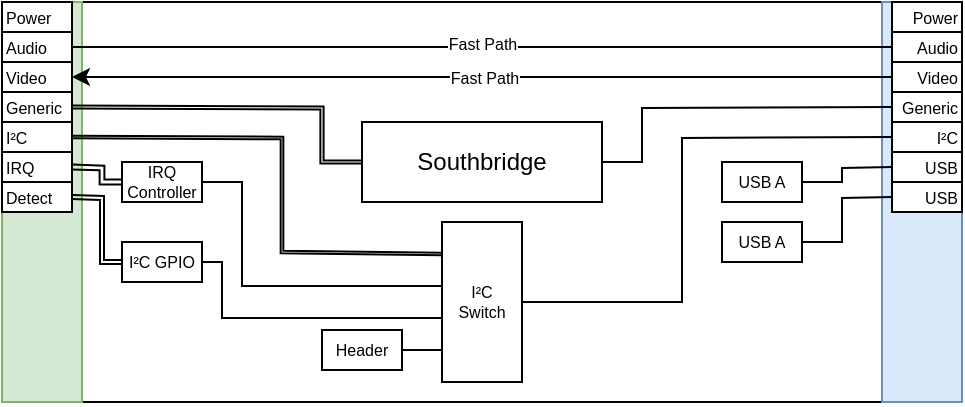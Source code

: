 <mxfile>
    <diagram id="GUkRdUyIuSBApQzKnwvI" name="Page-1">
        <mxGraphModel dx="793" dy="240" grid="1" gridSize="5" guides="1" tooltips="1" connect="1" arrows="1" fold="1" page="0" pageScale="1" pageWidth="1169" pageHeight="827" math="0" shadow="0">
            <root>
                <mxCell id="0"/>
                <mxCell id="1" parent="0"/>
                <mxCell id="59" style="edgeStyle=none;html=1;exitX=1;exitY=0;exitDx=0;exitDy=0;entryX=0;entryY=0;entryDx=0;entryDy=0;endArrow=none;endFill=0;" edge="1" parent="1" source="25" target="26">
                    <mxGeometry relative="1" as="geometry"/>
                </mxCell>
                <mxCell id="60" style="edgeStyle=none;html=1;exitX=1;exitY=1;exitDx=0;exitDy=0;entryX=0;entryY=1;entryDx=0;entryDy=0;endArrow=none;endFill=0;" edge="1" parent="1" source="25" target="26">
                    <mxGeometry relative="1" as="geometry"/>
                </mxCell>
                <mxCell id="25" value="" style="rounded=0;whiteSpace=wrap;html=1;fillColor=#d5e8d4;strokeColor=#82b366;" parent="1" vertex="1">
                    <mxGeometry x="220" y="220" width="40" height="200" as="geometry"/>
                </mxCell>
                <mxCell id="26" value="" style="rounded=0;whiteSpace=wrap;html=1;fillColor=#dae8fc;strokeColor=#6c8ebf;" parent="1" vertex="1">
                    <mxGeometry x="660" y="220" width="40" height="200" as="geometry"/>
                </mxCell>
                <mxCell id="27" value="Southbridge" style="rounded=0;whiteSpace=wrap;html=1;" parent="1" vertex="1">
                    <mxGeometry x="400" y="280" width="120" height="40" as="geometry"/>
                </mxCell>
                <mxCell id="28" value="Power" style="rounded=0;whiteSpace=wrap;html=1;fontSize=8;align=left;" parent="1" vertex="1">
                    <mxGeometry x="220" y="220" width="35" height="15" as="geometry"/>
                </mxCell>
                <mxCell id="29" value="Power" style="rounded=0;whiteSpace=wrap;html=1;fontSize=8;align=right;" parent="1" vertex="1">
                    <mxGeometry x="665" y="220" width="35" height="15" as="geometry"/>
                </mxCell>
                <mxCell id="35" style="edgeStyle=none;html=1;exitX=1;exitY=0.5;exitDx=0;exitDy=0;entryX=0;entryY=0.5;entryDx=0;entryDy=0;endArrow=none;endFill=0;rounded=0;" parent="1" source="31" target="33" edge="1">
                    <mxGeometry relative="1" as="geometry"/>
                </mxCell>
                <mxCell id="36" value="Fast Path" style="edgeLabel;html=1;align=center;verticalAlign=middle;resizable=0;points=[];fontSize=8;rounded=0;" parent="35" vertex="1" connectable="0">
                    <mxGeometry x="-0.04" y="-2" relative="1" as="geometry">
                        <mxPoint x="8" y="-4" as="offset"/>
                    </mxGeometry>
                </mxCell>
                <mxCell id="31" value="Audio" style="rounded=0;whiteSpace=wrap;html=1;fontSize=8;align=left;" parent="1" vertex="1">
                    <mxGeometry x="220" y="235" width="35" height="15" as="geometry"/>
                </mxCell>
                <mxCell id="37" style="edgeStyle=none;html=1;exitX=1;exitY=0.5;exitDx=0;exitDy=0;entryX=0;entryY=0.5;entryDx=0;entryDy=0;endArrow=none;endFill=0;rounded=0;startArrow=classic;startFill=1;" parent="1" source="32" target="34" edge="1">
                    <mxGeometry relative="1" as="geometry"/>
                </mxCell>
                <mxCell id="38" value="Fast Path" style="edgeLabel;html=1;align=center;verticalAlign=middle;resizable=0;points=[];fontSize=8;rounded=0;" parent="37" vertex="1" connectable="0">
                    <mxGeometry x="0.061" y="2" relative="1" as="geometry">
                        <mxPoint x="-12" y="2" as="offset"/>
                    </mxGeometry>
                </mxCell>
                <mxCell id="32" value="Video" style="rounded=0;whiteSpace=wrap;html=1;fontSize=8;align=left;" parent="1" vertex="1">
                    <mxGeometry x="220" y="250" width="35" height="15" as="geometry"/>
                </mxCell>
                <mxCell id="33" value="Audio" style="rounded=0;whiteSpace=wrap;html=1;fontSize=8;align=right;" parent="1" vertex="1">
                    <mxGeometry x="665" y="235" width="35" height="15" as="geometry"/>
                </mxCell>
                <mxCell id="34" value="Video" style="rounded=0;whiteSpace=wrap;html=1;fontSize=8;align=right;" parent="1" vertex="1">
                    <mxGeometry x="665" y="250" width="35" height="15" as="geometry"/>
                </mxCell>
                <mxCell id="42" style="edgeStyle=none;html=1;exitX=0;exitY=0.5;exitDx=0;exitDy=0;entryX=1;entryY=0.5;entryDx=0;entryDy=0;fontSize=8;endArrow=none;endFill=0;strokeColor=default;rounded=0;" parent="1" source="39" target="27" edge="1">
                    <mxGeometry relative="1" as="geometry">
                        <Array as="points">
                            <mxPoint x="540" y="273"/>
                            <mxPoint x="540" y="300"/>
                        </Array>
                    </mxGeometry>
                </mxCell>
                <mxCell id="39" value="Generic" style="rounded=0;whiteSpace=wrap;html=1;fontSize=8;align=right;" parent="1" vertex="1">
                    <mxGeometry x="665" y="265" width="35" height="15" as="geometry"/>
                </mxCell>
                <mxCell id="41" style="edgeStyle=none;html=1;exitX=1;exitY=0.5;exitDx=0;exitDy=0;entryX=0;entryY=0.5;entryDx=0;entryDy=0;fontSize=8;endArrow=none;endFill=0;rounded=0;shape=link;width=-1.6;" parent="1" source="40" target="27" edge="1">
                    <mxGeometry relative="1" as="geometry">
                        <Array as="points">
                            <mxPoint x="380" y="273"/>
                            <mxPoint x="380" y="300"/>
                        </Array>
                    </mxGeometry>
                </mxCell>
                <mxCell id="40" value="Generic" style="rounded=0;whiteSpace=wrap;html=1;fontSize=8;align=left;" parent="1" vertex="1">
                    <mxGeometry x="220" y="265" width="35" height="15" as="geometry"/>
                </mxCell>
                <mxCell id="47" style="edgeStyle=none;shape=link;rounded=0;html=1;exitX=1;exitY=0.5;exitDx=0;exitDy=0;strokeColor=default;fontSize=8;endArrow=none;endFill=0;width=-1.333;entryX=0;entryY=0.2;entryDx=0;entryDy=0;entryPerimeter=0;" parent="1" source="46" target="48" edge="1">
                    <mxGeometry relative="1" as="geometry">
                        <mxPoint x="360" y="287.6" as="targetPoint"/>
                        <Array as="points">
                            <mxPoint x="360" y="288"/>
                            <mxPoint x="360" y="345"/>
                        </Array>
                    </mxGeometry>
                </mxCell>
                <mxCell id="46" value="I²C" style="rounded=0;whiteSpace=wrap;html=1;fontSize=8;align=left;" parent="1" vertex="1">
                    <mxGeometry x="220" y="280" width="35" height="15" as="geometry"/>
                </mxCell>
                <mxCell id="68" style="edgeStyle=none;rounded=0;html=1;exitX=0;exitY=0.8;exitDx=0;exitDy=0;exitPerimeter=0;entryX=1;entryY=0.5;entryDx=0;entryDy=0;startArrow=none;startFill=0;endArrow=none;endFill=0;" edge="1" parent="1" source="48" target="67">
                    <mxGeometry relative="1" as="geometry"/>
                </mxCell>
                <mxCell id="48" value="I²C&lt;br&gt;Switch" style="rounded=0;whiteSpace=wrap;html=1;points=[[0,0,0,0,0],[0,0.2,0,0,0],[0,0.4,0,0,0],[0,0.6,0,0,0],[0,0.8,0,0,0],[0,1,0,0,0],[0.25,0,0,0,0],[0.25,1,0,0,0],[0.5,0,0,0,0],[0.5,1,0,0,0],[0.75,0,0,0,0],[0.75,1,0,0,0],[1,0,0,0,0],[1,0.25,0,0,0],[1,0.5,0,0,0],[1,0.75,0,0,0],[1,1,0,0,0]];fontSize=8;" parent="1" vertex="1">
                    <mxGeometry x="440" y="330" width="40" height="80" as="geometry"/>
                </mxCell>
                <mxCell id="50" style="edgeStyle=none;rounded=0;html=1;exitX=0;exitY=0.5;exitDx=0;exitDy=0;entryX=1;entryY=0.5;entryDx=0;entryDy=0;strokeColor=default;fontSize=8;endArrow=none;endFill=0;" parent="1" source="49" target="48" edge="1">
                    <mxGeometry relative="1" as="geometry">
                        <Array as="points">
                            <mxPoint x="560" y="288"/>
                            <mxPoint x="560" y="370"/>
                        </Array>
                    </mxGeometry>
                </mxCell>
                <mxCell id="49" value="I²C" style="rounded=0;whiteSpace=wrap;html=1;fontSize=8;align=right;" parent="1" vertex="1">
                    <mxGeometry x="665" y="280" width="35" height="15" as="geometry"/>
                </mxCell>
                <mxCell id="57" style="edgeStyle=none;rounded=0;html=1;exitX=1;exitY=0.5;exitDx=0;exitDy=0;entryX=0;entryY=0.5;entryDx=0;entryDy=0;strokeColor=default;fontSize=8;endArrow=none;endFill=0;shape=link;width=-2.4;" parent="1" source="51" target="53" edge="1">
                    <mxGeometry relative="1" as="geometry">
                        <Array as="points">
                            <mxPoint x="270" y="303"/>
                            <mxPoint x="270" y="310"/>
                        </Array>
                    </mxGeometry>
                </mxCell>
                <mxCell id="51" value="IRQ" style="rounded=0;whiteSpace=wrap;html=1;fontSize=8;align=left;" parent="1" vertex="1">
                    <mxGeometry x="220" y="295" width="35" height="15" as="geometry"/>
                </mxCell>
                <mxCell id="58" style="edgeStyle=none;rounded=0;html=1;exitX=1;exitY=0.5;exitDx=0;exitDy=0;entryX=0;entryY=0.5;entryDx=0;entryDy=0;strokeColor=default;fontSize=8;endArrow=none;endFill=0;shape=link;width=-2;" parent="1" source="52" target="54" edge="1">
                    <mxGeometry relative="1" as="geometry">
                        <Array as="points">
                            <mxPoint x="270" y="318"/>
                            <mxPoint x="270" y="350"/>
                        </Array>
                    </mxGeometry>
                </mxCell>
                <mxCell id="52" value="Detect" style="rounded=0;whiteSpace=wrap;html=1;fontSize=8;align=left;" parent="1" vertex="1">
                    <mxGeometry x="220" y="310" width="35" height="15" as="geometry"/>
                </mxCell>
                <mxCell id="55" style="edgeStyle=none;rounded=0;html=1;exitX=1;exitY=0.5;exitDx=0;exitDy=0;entryX=0;entryY=0.4;entryDx=0;entryDy=0;strokeColor=default;fontSize=8;endArrow=none;endFill=0;entryPerimeter=0;" parent="1" source="53" target="48" edge="1">
                    <mxGeometry relative="1" as="geometry">
                        <Array as="points">
                            <mxPoint x="340" y="310"/>
                            <mxPoint x="340" y="362"/>
                        </Array>
                    </mxGeometry>
                </mxCell>
                <mxCell id="53" value="IRQ Controller" style="rounded=0;whiteSpace=wrap;html=1;fontSize=8;" parent="1" vertex="1">
                    <mxGeometry x="280" y="300" width="40" height="20" as="geometry"/>
                </mxCell>
                <mxCell id="56" style="edgeStyle=none;rounded=0;html=1;exitX=1;exitY=0.5;exitDx=0;exitDy=0;entryX=0;entryY=0.6;entryDx=0;entryDy=0;strokeColor=default;fontSize=8;endArrow=none;endFill=0;entryPerimeter=0;" parent="1" source="54" target="48" edge="1">
                    <mxGeometry relative="1" as="geometry">
                        <Array as="points">
                            <mxPoint x="330" y="350"/>
                            <mxPoint x="330" y="378"/>
                        </Array>
                    </mxGeometry>
                </mxCell>
                <mxCell id="54" value="I²C GPIO" style="rounded=0;whiteSpace=wrap;html=1;fontSize=8;" parent="1" vertex="1">
                    <mxGeometry x="280" y="340" width="40" height="20" as="geometry"/>
                </mxCell>
                <mxCell id="65" style="edgeStyle=none;html=1;exitX=0;exitY=0.5;exitDx=0;exitDy=0;entryX=1;entryY=0.5;entryDx=0;entryDy=0;startArrow=none;startFill=0;endArrow=none;endFill=0;rounded=0;" edge="1" parent="1" source="61" target="63">
                    <mxGeometry relative="1" as="geometry">
                        <Array as="points">
                            <mxPoint x="640" y="303"/>
                            <mxPoint x="640" y="310"/>
                        </Array>
                    </mxGeometry>
                </mxCell>
                <mxCell id="61" value="USB" style="rounded=0;whiteSpace=wrap;html=1;fontSize=8;align=right;" vertex="1" parent="1">
                    <mxGeometry x="665" y="295" width="35" height="15" as="geometry"/>
                </mxCell>
                <mxCell id="62" value="USB" style="rounded=0;whiteSpace=wrap;html=1;fontSize=8;align=right;" vertex="1" parent="1">
                    <mxGeometry x="665" y="310" width="35" height="15" as="geometry"/>
                </mxCell>
                <mxCell id="63" value="USB A" style="rounded=0;whiteSpace=wrap;html=1;fontSize=8;" vertex="1" parent="1">
                    <mxGeometry x="580" y="300" width="40" height="20" as="geometry"/>
                </mxCell>
                <mxCell id="66" style="edgeStyle=none;rounded=0;html=1;exitX=1;exitY=0.5;exitDx=0;exitDy=0;entryX=0;entryY=0.5;entryDx=0;entryDy=0;startArrow=none;startFill=0;endArrow=none;endFill=0;" edge="1" parent="1" source="64" target="62">
                    <mxGeometry relative="1" as="geometry">
                        <Array as="points">
                            <mxPoint x="640" y="340"/>
                            <mxPoint x="640" y="318"/>
                        </Array>
                    </mxGeometry>
                </mxCell>
                <mxCell id="64" value="USB A" style="rounded=0;whiteSpace=wrap;html=1;fontSize=8;" vertex="1" parent="1">
                    <mxGeometry x="580" y="330" width="40" height="20" as="geometry"/>
                </mxCell>
                <mxCell id="67" value="Header" style="rounded=0;whiteSpace=wrap;html=1;fontSize=8;" vertex="1" parent="1">
                    <mxGeometry x="380" y="384" width="40" height="20" as="geometry"/>
                </mxCell>
            </root>
        </mxGraphModel>
    </diagram>
</mxfile>